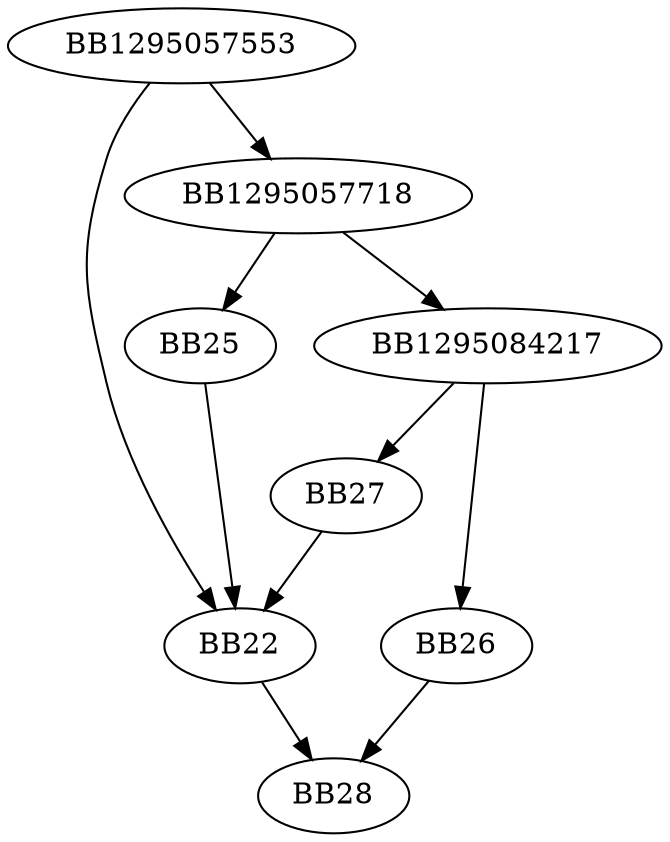 digraph G{
	BB1295057553->BB22;
	BB1295057553->BB1295057718;
	BB1295057718->BB1295084217;
	BB1295057718->BB25;
	BB25->BB22;
	BB1295084217->BB26;
	BB1295084217->BB27;
	BB27->BB22;
	BB26->BB28;
	BB22->BB28;
}
